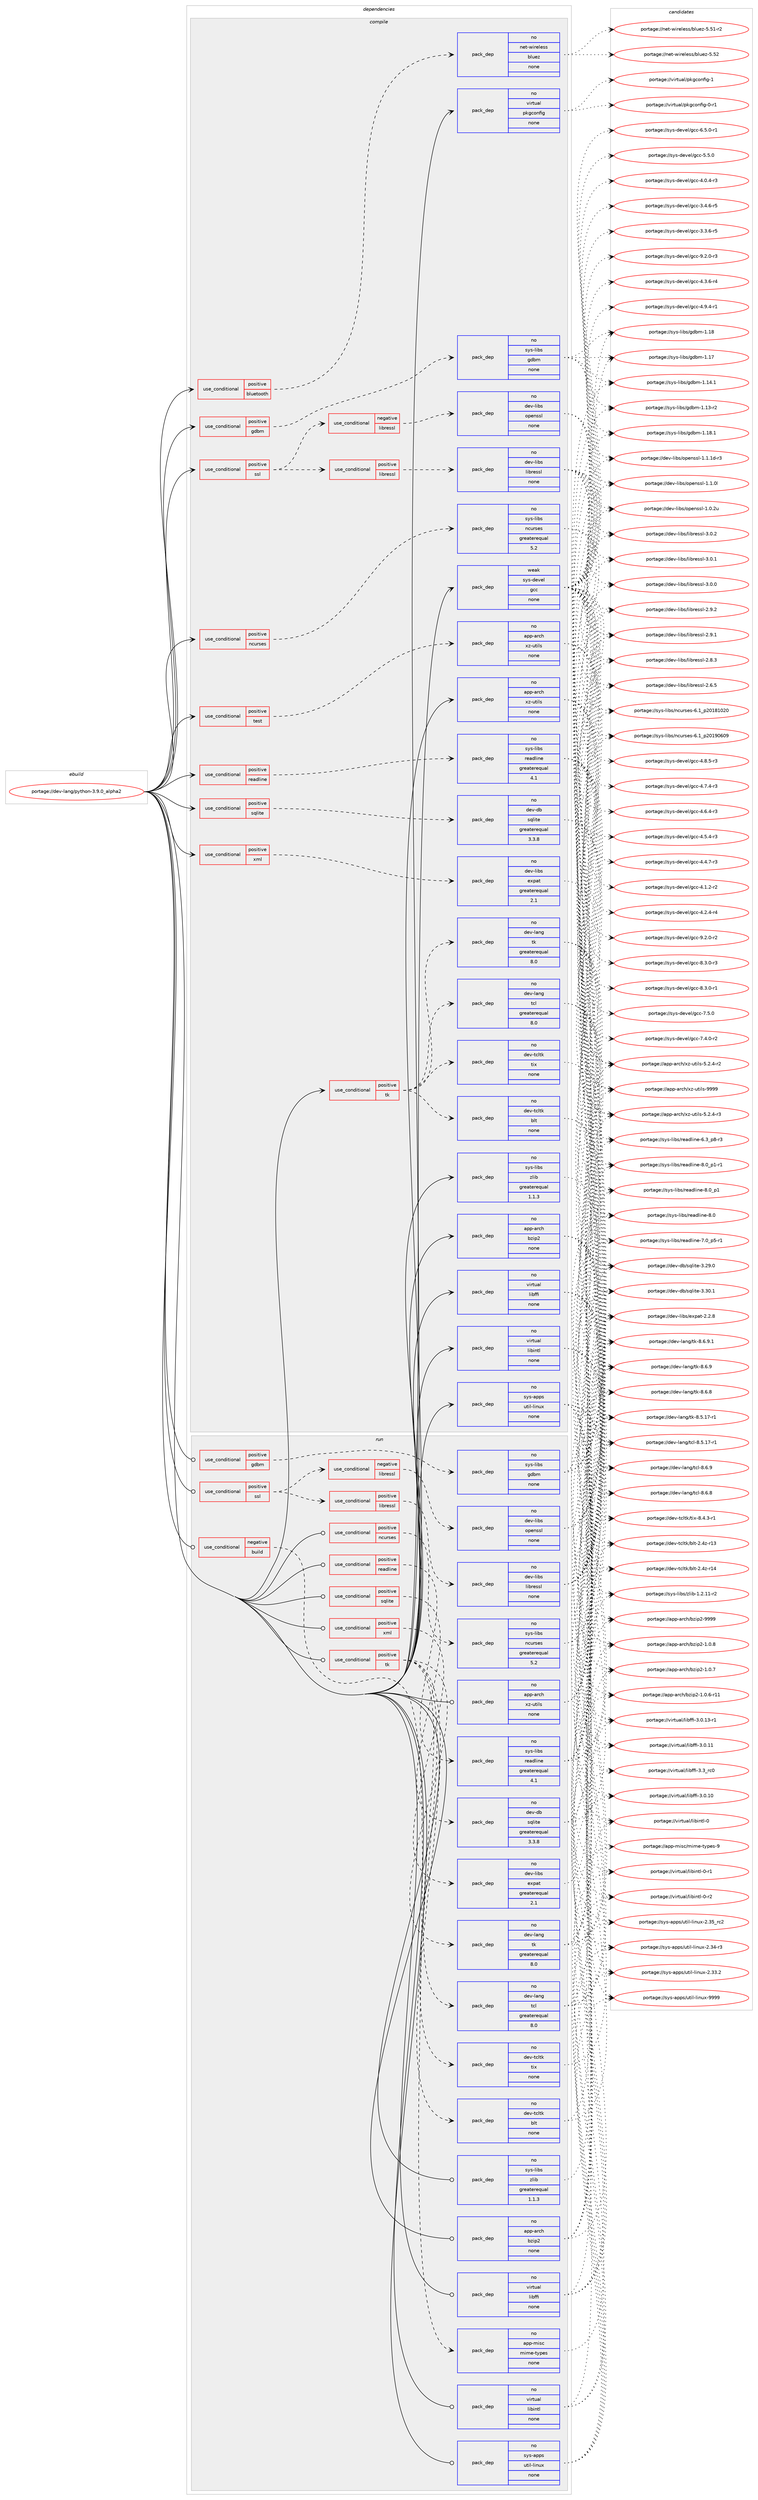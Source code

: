 digraph prolog {

# *************
# Graph options
# *************

newrank=true;
concentrate=true;
compound=true;
graph [rankdir=LR,fontname=Helvetica,fontsize=10,ranksep=1.5];#, ranksep=2.5, nodesep=0.2];
edge  [arrowhead=vee];
node  [fontname=Helvetica,fontsize=10];

# **********
# The ebuild
# **********

subgraph cluster_leftcol {
color=gray;
label=<<i>ebuild</i>>;
id [label="portage://dev-lang/python-3.9.0_alpha2", color=red, width=4, href="../dev-lang/python-3.9.0_alpha2.svg"];
}

# ****************
# The dependencies
# ****************

subgraph cluster_midcol {
color=gray;
label=<<i>dependencies</i>>;
subgraph cluster_compile {
fillcolor="#eeeeee";
style=filled;
label=<<i>compile</i>>;
subgraph cond126933 {
dependency518790 [label=<<TABLE BORDER="0" CELLBORDER="1" CELLSPACING="0" CELLPADDING="4"><TR><TD ROWSPAN="3" CELLPADDING="10">use_conditional</TD></TR><TR><TD>positive</TD></TR><TR><TD>bluetooth</TD></TR></TABLE>>, shape=none, color=red];
subgraph pack386407 {
dependency518791 [label=<<TABLE BORDER="0" CELLBORDER="1" CELLSPACING="0" CELLPADDING="4" WIDTH="220"><TR><TD ROWSPAN="6" CELLPADDING="30">pack_dep</TD></TR><TR><TD WIDTH="110">no</TD></TR><TR><TD>net-wireless</TD></TR><TR><TD>bluez</TD></TR><TR><TD>none</TD></TR><TR><TD></TD></TR></TABLE>>, shape=none, color=blue];
}
dependency518790:e -> dependency518791:w [weight=20,style="dashed",arrowhead="vee"];
}
id:e -> dependency518790:w [weight=20,style="solid",arrowhead="vee"];
subgraph cond126934 {
dependency518792 [label=<<TABLE BORDER="0" CELLBORDER="1" CELLSPACING="0" CELLPADDING="4"><TR><TD ROWSPAN="3" CELLPADDING="10">use_conditional</TD></TR><TR><TD>positive</TD></TR><TR><TD>gdbm</TD></TR></TABLE>>, shape=none, color=red];
subgraph pack386408 {
dependency518793 [label=<<TABLE BORDER="0" CELLBORDER="1" CELLSPACING="0" CELLPADDING="4" WIDTH="220"><TR><TD ROWSPAN="6" CELLPADDING="30">pack_dep</TD></TR><TR><TD WIDTH="110">no</TD></TR><TR><TD>sys-libs</TD></TR><TR><TD>gdbm</TD></TR><TR><TD>none</TD></TR><TR><TD></TD></TR></TABLE>>, shape=none, color=blue];
}
dependency518792:e -> dependency518793:w [weight=20,style="dashed",arrowhead="vee"];
}
id:e -> dependency518792:w [weight=20,style="solid",arrowhead="vee"];
subgraph cond126935 {
dependency518794 [label=<<TABLE BORDER="0" CELLBORDER="1" CELLSPACING="0" CELLPADDING="4"><TR><TD ROWSPAN="3" CELLPADDING="10">use_conditional</TD></TR><TR><TD>positive</TD></TR><TR><TD>ncurses</TD></TR></TABLE>>, shape=none, color=red];
subgraph pack386409 {
dependency518795 [label=<<TABLE BORDER="0" CELLBORDER="1" CELLSPACING="0" CELLPADDING="4" WIDTH="220"><TR><TD ROWSPAN="6" CELLPADDING="30">pack_dep</TD></TR><TR><TD WIDTH="110">no</TD></TR><TR><TD>sys-libs</TD></TR><TR><TD>ncurses</TD></TR><TR><TD>greaterequal</TD></TR><TR><TD>5.2</TD></TR></TABLE>>, shape=none, color=blue];
}
dependency518794:e -> dependency518795:w [weight=20,style="dashed",arrowhead="vee"];
}
id:e -> dependency518794:w [weight=20,style="solid",arrowhead="vee"];
subgraph cond126936 {
dependency518796 [label=<<TABLE BORDER="0" CELLBORDER="1" CELLSPACING="0" CELLPADDING="4"><TR><TD ROWSPAN="3" CELLPADDING="10">use_conditional</TD></TR><TR><TD>positive</TD></TR><TR><TD>readline</TD></TR></TABLE>>, shape=none, color=red];
subgraph pack386410 {
dependency518797 [label=<<TABLE BORDER="0" CELLBORDER="1" CELLSPACING="0" CELLPADDING="4" WIDTH="220"><TR><TD ROWSPAN="6" CELLPADDING="30">pack_dep</TD></TR><TR><TD WIDTH="110">no</TD></TR><TR><TD>sys-libs</TD></TR><TR><TD>readline</TD></TR><TR><TD>greaterequal</TD></TR><TR><TD>4.1</TD></TR></TABLE>>, shape=none, color=blue];
}
dependency518796:e -> dependency518797:w [weight=20,style="dashed",arrowhead="vee"];
}
id:e -> dependency518796:w [weight=20,style="solid",arrowhead="vee"];
subgraph cond126937 {
dependency518798 [label=<<TABLE BORDER="0" CELLBORDER="1" CELLSPACING="0" CELLPADDING="4"><TR><TD ROWSPAN="3" CELLPADDING="10">use_conditional</TD></TR><TR><TD>positive</TD></TR><TR><TD>sqlite</TD></TR></TABLE>>, shape=none, color=red];
subgraph pack386411 {
dependency518799 [label=<<TABLE BORDER="0" CELLBORDER="1" CELLSPACING="0" CELLPADDING="4" WIDTH="220"><TR><TD ROWSPAN="6" CELLPADDING="30">pack_dep</TD></TR><TR><TD WIDTH="110">no</TD></TR><TR><TD>dev-db</TD></TR><TR><TD>sqlite</TD></TR><TR><TD>greaterequal</TD></TR><TR><TD>3.3.8</TD></TR></TABLE>>, shape=none, color=blue];
}
dependency518798:e -> dependency518799:w [weight=20,style="dashed",arrowhead="vee"];
}
id:e -> dependency518798:w [weight=20,style="solid",arrowhead="vee"];
subgraph cond126938 {
dependency518800 [label=<<TABLE BORDER="0" CELLBORDER="1" CELLSPACING="0" CELLPADDING="4"><TR><TD ROWSPAN="3" CELLPADDING="10">use_conditional</TD></TR><TR><TD>positive</TD></TR><TR><TD>ssl</TD></TR></TABLE>>, shape=none, color=red];
subgraph cond126939 {
dependency518801 [label=<<TABLE BORDER="0" CELLBORDER="1" CELLSPACING="0" CELLPADDING="4"><TR><TD ROWSPAN="3" CELLPADDING="10">use_conditional</TD></TR><TR><TD>negative</TD></TR><TR><TD>libressl</TD></TR></TABLE>>, shape=none, color=red];
subgraph pack386412 {
dependency518802 [label=<<TABLE BORDER="0" CELLBORDER="1" CELLSPACING="0" CELLPADDING="4" WIDTH="220"><TR><TD ROWSPAN="6" CELLPADDING="30">pack_dep</TD></TR><TR><TD WIDTH="110">no</TD></TR><TR><TD>dev-libs</TD></TR><TR><TD>openssl</TD></TR><TR><TD>none</TD></TR><TR><TD></TD></TR></TABLE>>, shape=none, color=blue];
}
dependency518801:e -> dependency518802:w [weight=20,style="dashed",arrowhead="vee"];
}
dependency518800:e -> dependency518801:w [weight=20,style="dashed",arrowhead="vee"];
subgraph cond126940 {
dependency518803 [label=<<TABLE BORDER="0" CELLBORDER="1" CELLSPACING="0" CELLPADDING="4"><TR><TD ROWSPAN="3" CELLPADDING="10">use_conditional</TD></TR><TR><TD>positive</TD></TR><TR><TD>libressl</TD></TR></TABLE>>, shape=none, color=red];
subgraph pack386413 {
dependency518804 [label=<<TABLE BORDER="0" CELLBORDER="1" CELLSPACING="0" CELLPADDING="4" WIDTH="220"><TR><TD ROWSPAN="6" CELLPADDING="30">pack_dep</TD></TR><TR><TD WIDTH="110">no</TD></TR><TR><TD>dev-libs</TD></TR><TR><TD>libressl</TD></TR><TR><TD>none</TD></TR><TR><TD></TD></TR></TABLE>>, shape=none, color=blue];
}
dependency518803:e -> dependency518804:w [weight=20,style="dashed",arrowhead="vee"];
}
dependency518800:e -> dependency518803:w [weight=20,style="dashed",arrowhead="vee"];
}
id:e -> dependency518800:w [weight=20,style="solid",arrowhead="vee"];
subgraph cond126941 {
dependency518805 [label=<<TABLE BORDER="0" CELLBORDER="1" CELLSPACING="0" CELLPADDING="4"><TR><TD ROWSPAN="3" CELLPADDING="10">use_conditional</TD></TR><TR><TD>positive</TD></TR><TR><TD>test</TD></TR></TABLE>>, shape=none, color=red];
subgraph pack386414 {
dependency518806 [label=<<TABLE BORDER="0" CELLBORDER="1" CELLSPACING="0" CELLPADDING="4" WIDTH="220"><TR><TD ROWSPAN="6" CELLPADDING="30">pack_dep</TD></TR><TR><TD WIDTH="110">no</TD></TR><TR><TD>app-arch</TD></TR><TR><TD>xz-utils</TD></TR><TR><TD>none</TD></TR><TR><TD></TD></TR></TABLE>>, shape=none, color=blue];
}
dependency518805:e -> dependency518806:w [weight=20,style="dashed",arrowhead="vee"];
}
id:e -> dependency518805:w [weight=20,style="solid",arrowhead="vee"];
subgraph cond126942 {
dependency518807 [label=<<TABLE BORDER="0" CELLBORDER="1" CELLSPACING="0" CELLPADDING="4"><TR><TD ROWSPAN="3" CELLPADDING="10">use_conditional</TD></TR><TR><TD>positive</TD></TR><TR><TD>tk</TD></TR></TABLE>>, shape=none, color=red];
subgraph pack386415 {
dependency518808 [label=<<TABLE BORDER="0" CELLBORDER="1" CELLSPACING="0" CELLPADDING="4" WIDTH="220"><TR><TD ROWSPAN="6" CELLPADDING="30">pack_dep</TD></TR><TR><TD WIDTH="110">no</TD></TR><TR><TD>dev-lang</TD></TR><TR><TD>tcl</TD></TR><TR><TD>greaterequal</TD></TR><TR><TD>8.0</TD></TR></TABLE>>, shape=none, color=blue];
}
dependency518807:e -> dependency518808:w [weight=20,style="dashed",arrowhead="vee"];
subgraph pack386416 {
dependency518809 [label=<<TABLE BORDER="0" CELLBORDER="1" CELLSPACING="0" CELLPADDING="4" WIDTH="220"><TR><TD ROWSPAN="6" CELLPADDING="30">pack_dep</TD></TR><TR><TD WIDTH="110">no</TD></TR><TR><TD>dev-lang</TD></TR><TR><TD>tk</TD></TR><TR><TD>greaterequal</TD></TR><TR><TD>8.0</TD></TR></TABLE>>, shape=none, color=blue];
}
dependency518807:e -> dependency518809:w [weight=20,style="dashed",arrowhead="vee"];
subgraph pack386417 {
dependency518810 [label=<<TABLE BORDER="0" CELLBORDER="1" CELLSPACING="0" CELLPADDING="4" WIDTH="220"><TR><TD ROWSPAN="6" CELLPADDING="30">pack_dep</TD></TR><TR><TD WIDTH="110">no</TD></TR><TR><TD>dev-tcltk</TD></TR><TR><TD>blt</TD></TR><TR><TD>none</TD></TR><TR><TD></TD></TR></TABLE>>, shape=none, color=blue];
}
dependency518807:e -> dependency518810:w [weight=20,style="dashed",arrowhead="vee"];
subgraph pack386418 {
dependency518811 [label=<<TABLE BORDER="0" CELLBORDER="1" CELLSPACING="0" CELLPADDING="4" WIDTH="220"><TR><TD ROWSPAN="6" CELLPADDING="30">pack_dep</TD></TR><TR><TD WIDTH="110">no</TD></TR><TR><TD>dev-tcltk</TD></TR><TR><TD>tix</TD></TR><TR><TD>none</TD></TR><TR><TD></TD></TR></TABLE>>, shape=none, color=blue];
}
dependency518807:e -> dependency518811:w [weight=20,style="dashed",arrowhead="vee"];
}
id:e -> dependency518807:w [weight=20,style="solid",arrowhead="vee"];
subgraph cond126943 {
dependency518812 [label=<<TABLE BORDER="0" CELLBORDER="1" CELLSPACING="0" CELLPADDING="4"><TR><TD ROWSPAN="3" CELLPADDING="10">use_conditional</TD></TR><TR><TD>positive</TD></TR><TR><TD>xml</TD></TR></TABLE>>, shape=none, color=red];
subgraph pack386419 {
dependency518813 [label=<<TABLE BORDER="0" CELLBORDER="1" CELLSPACING="0" CELLPADDING="4" WIDTH="220"><TR><TD ROWSPAN="6" CELLPADDING="30">pack_dep</TD></TR><TR><TD WIDTH="110">no</TD></TR><TR><TD>dev-libs</TD></TR><TR><TD>expat</TD></TR><TR><TD>greaterequal</TD></TR><TR><TD>2.1</TD></TR></TABLE>>, shape=none, color=blue];
}
dependency518812:e -> dependency518813:w [weight=20,style="dashed",arrowhead="vee"];
}
id:e -> dependency518812:w [weight=20,style="solid",arrowhead="vee"];
subgraph pack386420 {
dependency518814 [label=<<TABLE BORDER="0" CELLBORDER="1" CELLSPACING="0" CELLPADDING="4" WIDTH="220"><TR><TD ROWSPAN="6" CELLPADDING="30">pack_dep</TD></TR><TR><TD WIDTH="110">no</TD></TR><TR><TD>app-arch</TD></TR><TR><TD>bzip2</TD></TR><TR><TD>none</TD></TR><TR><TD></TD></TR></TABLE>>, shape=none, color=blue];
}
id:e -> dependency518814:w [weight=20,style="solid",arrowhead="vee"];
subgraph pack386421 {
dependency518815 [label=<<TABLE BORDER="0" CELLBORDER="1" CELLSPACING="0" CELLPADDING="4" WIDTH="220"><TR><TD ROWSPAN="6" CELLPADDING="30">pack_dep</TD></TR><TR><TD WIDTH="110">no</TD></TR><TR><TD>app-arch</TD></TR><TR><TD>xz-utils</TD></TR><TR><TD>none</TD></TR><TR><TD></TD></TR></TABLE>>, shape=none, color=blue];
}
id:e -> dependency518815:w [weight=20,style="solid",arrowhead="vee"];
subgraph pack386422 {
dependency518816 [label=<<TABLE BORDER="0" CELLBORDER="1" CELLSPACING="0" CELLPADDING="4" WIDTH="220"><TR><TD ROWSPAN="6" CELLPADDING="30">pack_dep</TD></TR><TR><TD WIDTH="110">no</TD></TR><TR><TD>sys-apps</TD></TR><TR><TD>util-linux</TD></TR><TR><TD>none</TD></TR><TR><TD></TD></TR></TABLE>>, shape=none, color=blue];
}
id:e -> dependency518816:w [weight=20,style="solid",arrowhead="vee"];
subgraph pack386423 {
dependency518817 [label=<<TABLE BORDER="0" CELLBORDER="1" CELLSPACING="0" CELLPADDING="4" WIDTH="220"><TR><TD ROWSPAN="6" CELLPADDING="30">pack_dep</TD></TR><TR><TD WIDTH="110">no</TD></TR><TR><TD>sys-libs</TD></TR><TR><TD>zlib</TD></TR><TR><TD>greaterequal</TD></TR><TR><TD>1.1.3</TD></TR></TABLE>>, shape=none, color=blue];
}
id:e -> dependency518817:w [weight=20,style="solid",arrowhead="vee"];
subgraph pack386424 {
dependency518818 [label=<<TABLE BORDER="0" CELLBORDER="1" CELLSPACING="0" CELLPADDING="4" WIDTH="220"><TR><TD ROWSPAN="6" CELLPADDING="30">pack_dep</TD></TR><TR><TD WIDTH="110">no</TD></TR><TR><TD>virtual</TD></TR><TR><TD>libffi</TD></TR><TR><TD>none</TD></TR><TR><TD></TD></TR></TABLE>>, shape=none, color=blue];
}
id:e -> dependency518818:w [weight=20,style="solid",arrowhead="vee"];
subgraph pack386425 {
dependency518819 [label=<<TABLE BORDER="0" CELLBORDER="1" CELLSPACING="0" CELLPADDING="4" WIDTH="220"><TR><TD ROWSPAN="6" CELLPADDING="30">pack_dep</TD></TR><TR><TD WIDTH="110">no</TD></TR><TR><TD>virtual</TD></TR><TR><TD>libintl</TD></TR><TR><TD>none</TD></TR><TR><TD></TD></TR></TABLE>>, shape=none, color=blue];
}
id:e -> dependency518819:w [weight=20,style="solid",arrowhead="vee"];
subgraph pack386426 {
dependency518820 [label=<<TABLE BORDER="0" CELLBORDER="1" CELLSPACING="0" CELLPADDING="4" WIDTH="220"><TR><TD ROWSPAN="6" CELLPADDING="30">pack_dep</TD></TR><TR><TD WIDTH="110">no</TD></TR><TR><TD>virtual</TD></TR><TR><TD>pkgconfig</TD></TR><TR><TD>none</TD></TR><TR><TD></TD></TR></TABLE>>, shape=none, color=blue];
}
id:e -> dependency518820:w [weight=20,style="solid",arrowhead="vee"];
subgraph pack386427 {
dependency518821 [label=<<TABLE BORDER="0" CELLBORDER="1" CELLSPACING="0" CELLPADDING="4" WIDTH="220"><TR><TD ROWSPAN="6" CELLPADDING="30">pack_dep</TD></TR><TR><TD WIDTH="110">weak</TD></TR><TR><TD>sys-devel</TD></TR><TR><TD>gcc</TD></TR><TR><TD>none</TD></TR><TR><TD></TD></TR></TABLE>>, shape=none, color=blue];
}
id:e -> dependency518821:w [weight=20,style="solid",arrowhead="vee"];
}
subgraph cluster_compileandrun {
fillcolor="#eeeeee";
style=filled;
label=<<i>compile and run</i>>;
}
subgraph cluster_run {
fillcolor="#eeeeee";
style=filled;
label=<<i>run</i>>;
subgraph cond126944 {
dependency518822 [label=<<TABLE BORDER="0" CELLBORDER="1" CELLSPACING="0" CELLPADDING="4"><TR><TD ROWSPAN="3" CELLPADDING="10">use_conditional</TD></TR><TR><TD>negative</TD></TR><TR><TD>build</TD></TR></TABLE>>, shape=none, color=red];
subgraph pack386428 {
dependency518823 [label=<<TABLE BORDER="0" CELLBORDER="1" CELLSPACING="0" CELLPADDING="4" WIDTH="220"><TR><TD ROWSPAN="6" CELLPADDING="30">pack_dep</TD></TR><TR><TD WIDTH="110">no</TD></TR><TR><TD>app-misc</TD></TR><TR><TD>mime-types</TD></TR><TR><TD>none</TD></TR><TR><TD></TD></TR></TABLE>>, shape=none, color=blue];
}
dependency518822:e -> dependency518823:w [weight=20,style="dashed",arrowhead="vee"];
}
id:e -> dependency518822:w [weight=20,style="solid",arrowhead="odot"];
subgraph cond126945 {
dependency518824 [label=<<TABLE BORDER="0" CELLBORDER="1" CELLSPACING="0" CELLPADDING="4"><TR><TD ROWSPAN="3" CELLPADDING="10">use_conditional</TD></TR><TR><TD>positive</TD></TR><TR><TD>gdbm</TD></TR></TABLE>>, shape=none, color=red];
subgraph pack386429 {
dependency518825 [label=<<TABLE BORDER="0" CELLBORDER="1" CELLSPACING="0" CELLPADDING="4" WIDTH="220"><TR><TD ROWSPAN="6" CELLPADDING="30">pack_dep</TD></TR><TR><TD WIDTH="110">no</TD></TR><TR><TD>sys-libs</TD></TR><TR><TD>gdbm</TD></TR><TR><TD>none</TD></TR><TR><TD></TD></TR></TABLE>>, shape=none, color=blue];
}
dependency518824:e -> dependency518825:w [weight=20,style="dashed",arrowhead="vee"];
}
id:e -> dependency518824:w [weight=20,style="solid",arrowhead="odot"];
subgraph cond126946 {
dependency518826 [label=<<TABLE BORDER="0" CELLBORDER="1" CELLSPACING="0" CELLPADDING="4"><TR><TD ROWSPAN="3" CELLPADDING="10">use_conditional</TD></TR><TR><TD>positive</TD></TR><TR><TD>ncurses</TD></TR></TABLE>>, shape=none, color=red];
subgraph pack386430 {
dependency518827 [label=<<TABLE BORDER="0" CELLBORDER="1" CELLSPACING="0" CELLPADDING="4" WIDTH="220"><TR><TD ROWSPAN="6" CELLPADDING="30">pack_dep</TD></TR><TR><TD WIDTH="110">no</TD></TR><TR><TD>sys-libs</TD></TR><TR><TD>ncurses</TD></TR><TR><TD>greaterequal</TD></TR><TR><TD>5.2</TD></TR></TABLE>>, shape=none, color=blue];
}
dependency518826:e -> dependency518827:w [weight=20,style="dashed",arrowhead="vee"];
}
id:e -> dependency518826:w [weight=20,style="solid",arrowhead="odot"];
subgraph cond126947 {
dependency518828 [label=<<TABLE BORDER="0" CELLBORDER="1" CELLSPACING="0" CELLPADDING="4"><TR><TD ROWSPAN="3" CELLPADDING="10">use_conditional</TD></TR><TR><TD>positive</TD></TR><TR><TD>readline</TD></TR></TABLE>>, shape=none, color=red];
subgraph pack386431 {
dependency518829 [label=<<TABLE BORDER="0" CELLBORDER="1" CELLSPACING="0" CELLPADDING="4" WIDTH="220"><TR><TD ROWSPAN="6" CELLPADDING="30">pack_dep</TD></TR><TR><TD WIDTH="110">no</TD></TR><TR><TD>sys-libs</TD></TR><TR><TD>readline</TD></TR><TR><TD>greaterequal</TD></TR><TR><TD>4.1</TD></TR></TABLE>>, shape=none, color=blue];
}
dependency518828:e -> dependency518829:w [weight=20,style="dashed",arrowhead="vee"];
}
id:e -> dependency518828:w [weight=20,style="solid",arrowhead="odot"];
subgraph cond126948 {
dependency518830 [label=<<TABLE BORDER="0" CELLBORDER="1" CELLSPACING="0" CELLPADDING="4"><TR><TD ROWSPAN="3" CELLPADDING="10">use_conditional</TD></TR><TR><TD>positive</TD></TR><TR><TD>sqlite</TD></TR></TABLE>>, shape=none, color=red];
subgraph pack386432 {
dependency518831 [label=<<TABLE BORDER="0" CELLBORDER="1" CELLSPACING="0" CELLPADDING="4" WIDTH="220"><TR><TD ROWSPAN="6" CELLPADDING="30">pack_dep</TD></TR><TR><TD WIDTH="110">no</TD></TR><TR><TD>dev-db</TD></TR><TR><TD>sqlite</TD></TR><TR><TD>greaterequal</TD></TR><TR><TD>3.3.8</TD></TR></TABLE>>, shape=none, color=blue];
}
dependency518830:e -> dependency518831:w [weight=20,style="dashed",arrowhead="vee"];
}
id:e -> dependency518830:w [weight=20,style="solid",arrowhead="odot"];
subgraph cond126949 {
dependency518832 [label=<<TABLE BORDER="0" CELLBORDER="1" CELLSPACING="0" CELLPADDING="4"><TR><TD ROWSPAN="3" CELLPADDING="10">use_conditional</TD></TR><TR><TD>positive</TD></TR><TR><TD>ssl</TD></TR></TABLE>>, shape=none, color=red];
subgraph cond126950 {
dependency518833 [label=<<TABLE BORDER="0" CELLBORDER="1" CELLSPACING="0" CELLPADDING="4"><TR><TD ROWSPAN="3" CELLPADDING="10">use_conditional</TD></TR><TR><TD>negative</TD></TR><TR><TD>libressl</TD></TR></TABLE>>, shape=none, color=red];
subgraph pack386433 {
dependency518834 [label=<<TABLE BORDER="0" CELLBORDER="1" CELLSPACING="0" CELLPADDING="4" WIDTH="220"><TR><TD ROWSPAN="6" CELLPADDING="30">pack_dep</TD></TR><TR><TD WIDTH="110">no</TD></TR><TR><TD>dev-libs</TD></TR><TR><TD>openssl</TD></TR><TR><TD>none</TD></TR><TR><TD></TD></TR></TABLE>>, shape=none, color=blue];
}
dependency518833:e -> dependency518834:w [weight=20,style="dashed",arrowhead="vee"];
}
dependency518832:e -> dependency518833:w [weight=20,style="dashed",arrowhead="vee"];
subgraph cond126951 {
dependency518835 [label=<<TABLE BORDER="0" CELLBORDER="1" CELLSPACING="0" CELLPADDING="4"><TR><TD ROWSPAN="3" CELLPADDING="10">use_conditional</TD></TR><TR><TD>positive</TD></TR><TR><TD>libressl</TD></TR></TABLE>>, shape=none, color=red];
subgraph pack386434 {
dependency518836 [label=<<TABLE BORDER="0" CELLBORDER="1" CELLSPACING="0" CELLPADDING="4" WIDTH="220"><TR><TD ROWSPAN="6" CELLPADDING="30">pack_dep</TD></TR><TR><TD WIDTH="110">no</TD></TR><TR><TD>dev-libs</TD></TR><TR><TD>libressl</TD></TR><TR><TD>none</TD></TR><TR><TD></TD></TR></TABLE>>, shape=none, color=blue];
}
dependency518835:e -> dependency518836:w [weight=20,style="dashed",arrowhead="vee"];
}
dependency518832:e -> dependency518835:w [weight=20,style="dashed",arrowhead="vee"];
}
id:e -> dependency518832:w [weight=20,style="solid",arrowhead="odot"];
subgraph cond126952 {
dependency518837 [label=<<TABLE BORDER="0" CELLBORDER="1" CELLSPACING="0" CELLPADDING="4"><TR><TD ROWSPAN="3" CELLPADDING="10">use_conditional</TD></TR><TR><TD>positive</TD></TR><TR><TD>tk</TD></TR></TABLE>>, shape=none, color=red];
subgraph pack386435 {
dependency518838 [label=<<TABLE BORDER="0" CELLBORDER="1" CELLSPACING="0" CELLPADDING="4" WIDTH="220"><TR><TD ROWSPAN="6" CELLPADDING="30">pack_dep</TD></TR><TR><TD WIDTH="110">no</TD></TR><TR><TD>dev-lang</TD></TR><TR><TD>tcl</TD></TR><TR><TD>greaterequal</TD></TR><TR><TD>8.0</TD></TR></TABLE>>, shape=none, color=blue];
}
dependency518837:e -> dependency518838:w [weight=20,style="dashed",arrowhead="vee"];
subgraph pack386436 {
dependency518839 [label=<<TABLE BORDER="0" CELLBORDER="1" CELLSPACING="0" CELLPADDING="4" WIDTH="220"><TR><TD ROWSPAN="6" CELLPADDING="30">pack_dep</TD></TR><TR><TD WIDTH="110">no</TD></TR><TR><TD>dev-lang</TD></TR><TR><TD>tk</TD></TR><TR><TD>greaterequal</TD></TR><TR><TD>8.0</TD></TR></TABLE>>, shape=none, color=blue];
}
dependency518837:e -> dependency518839:w [weight=20,style="dashed",arrowhead="vee"];
subgraph pack386437 {
dependency518840 [label=<<TABLE BORDER="0" CELLBORDER="1" CELLSPACING="0" CELLPADDING="4" WIDTH="220"><TR><TD ROWSPAN="6" CELLPADDING="30">pack_dep</TD></TR><TR><TD WIDTH="110">no</TD></TR><TR><TD>dev-tcltk</TD></TR><TR><TD>blt</TD></TR><TR><TD>none</TD></TR><TR><TD></TD></TR></TABLE>>, shape=none, color=blue];
}
dependency518837:e -> dependency518840:w [weight=20,style="dashed",arrowhead="vee"];
subgraph pack386438 {
dependency518841 [label=<<TABLE BORDER="0" CELLBORDER="1" CELLSPACING="0" CELLPADDING="4" WIDTH="220"><TR><TD ROWSPAN="6" CELLPADDING="30">pack_dep</TD></TR><TR><TD WIDTH="110">no</TD></TR><TR><TD>dev-tcltk</TD></TR><TR><TD>tix</TD></TR><TR><TD>none</TD></TR><TR><TD></TD></TR></TABLE>>, shape=none, color=blue];
}
dependency518837:e -> dependency518841:w [weight=20,style="dashed",arrowhead="vee"];
}
id:e -> dependency518837:w [weight=20,style="solid",arrowhead="odot"];
subgraph cond126953 {
dependency518842 [label=<<TABLE BORDER="0" CELLBORDER="1" CELLSPACING="0" CELLPADDING="4"><TR><TD ROWSPAN="3" CELLPADDING="10">use_conditional</TD></TR><TR><TD>positive</TD></TR><TR><TD>xml</TD></TR></TABLE>>, shape=none, color=red];
subgraph pack386439 {
dependency518843 [label=<<TABLE BORDER="0" CELLBORDER="1" CELLSPACING="0" CELLPADDING="4" WIDTH="220"><TR><TD ROWSPAN="6" CELLPADDING="30">pack_dep</TD></TR><TR><TD WIDTH="110">no</TD></TR><TR><TD>dev-libs</TD></TR><TR><TD>expat</TD></TR><TR><TD>greaterequal</TD></TR><TR><TD>2.1</TD></TR></TABLE>>, shape=none, color=blue];
}
dependency518842:e -> dependency518843:w [weight=20,style="dashed",arrowhead="vee"];
}
id:e -> dependency518842:w [weight=20,style="solid",arrowhead="odot"];
subgraph pack386440 {
dependency518844 [label=<<TABLE BORDER="0" CELLBORDER="1" CELLSPACING="0" CELLPADDING="4" WIDTH="220"><TR><TD ROWSPAN="6" CELLPADDING="30">pack_dep</TD></TR><TR><TD WIDTH="110">no</TD></TR><TR><TD>app-arch</TD></TR><TR><TD>bzip2</TD></TR><TR><TD>none</TD></TR><TR><TD></TD></TR></TABLE>>, shape=none, color=blue];
}
id:e -> dependency518844:w [weight=20,style="solid",arrowhead="odot"];
subgraph pack386441 {
dependency518845 [label=<<TABLE BORDER="0" CELLBORDER="1" CELLSPACING="0" CELLPADDING="4" WIDTH="220"><TR><TD ROWSPAN="6" CELLPADDING="30">pack_dep</TD></TR><TR><TD WIDTH="110">no</TD></TR><TR><TD>app-arch</TD></TR><TR><TD>xz-utils</TD></TR><TR><TD>none</TD></TR><TR><TD></TD></TR></TABLE>>, shape=none, color=blue];
}
id:e -> dependency518845:w [weight=20,style="solid",arrowhead="odot"];
subgraph pack386442 {
dependency518846 [label=<<TABLE BORDER="0" CELLBORDER="1" CELLSPACING="0" CELLPADDING="4" WIDTH="220"><TR><TD ROWSPAN="6" CELLPADDING="30">pack_dep</TD></TR><TR><TD WIDTH="110">no</TD></TR><TR><TD>sys-apps</TD></TR><TR><TD>util-linux</TD></TR><TR><TD>none</TD></TR><TR><TD></TD></TR></TABLE>>, shape=none, color=blue];
}
id:e -> dependency518846:w [weight=20,style="solid",arrowhead="odot"];
subgraph pack386443 {
dependency518847 [label=<<TABLE BORDER="0" CELLBORDER="1" CELLSPACING="0" CELLPADDING="4" WIDTH="220"><TR><TD ROWSPAN="6" CELLPADDING="30">pack_dep</TD></TR><TR><TD WIDTH="110">no</TD></TR><TR><TD>sys-libs</TD></TR><TR><TD>zlib</TD></TR><TR><TD>greaterequal</TD></TR><TR><TD>1.1.3</TD></TR></TABLE>>, shape=none, color=blue];
}
id:e -> dependency518847:w [weight=20,style="solid",arrowhead="odot"];
subgraph pack386444 {
dependency518848 [label=<<TABLE BORDER="0" CELLBORDER="1" CELLSPACING="0" CELLPADDING="4" WIDTH="220"><TR><TD ROWSPAN="6" CELLPADDING="30">pack_dep</TD></TR><TR><TD WIDTH="110">no</TD></TR><TR><TD>virtual</TD></TR><TR><TD>libffi</TD></TR><TR><TD>none</TD></TR><TR><TD></TD></TR></TABLE>>, shape=none, color=blue];
}
id:e -> dependency518848:w [weight=20,style="solid",arrowhead="odot"];
subgraph pack386445 {
dependency518849 [label=<<TABLE BORDER="0" CELLBORDER="1" CELLSPACING="0" CELLPADDING="4" WIDTH="220"><TR><TD ROWSPAN="6" CELLPADDING="30">pack_dep</TD></TR><TR><TD WIDTH="110">no</TD></TR><TR><TD>virtual</TD></TR><TR><TD>libintl</TD></TR><TR><TD>none</TD></TR><TR><TD></TD></TR></TABLE>>, shape=none, color=blue];
}
id:e -> dependency518849:w [weight=20,style="solid",arrowhead="odot"];
}
}

# **************
# The candidates
# **************

subgraph cluster_choices {
rank=same;
color=gray;
label=<<i>candidates</i>>;

subgraph choice386407 {
color=black;
nodesep=1;
choice1101011164511910511410110810111511547981081171011224553465350 [label="portage://net-wireless/bluez-5.52", color=red, width=4,href="../net-wireless/bluez-5.52.svg"];
choice11010111645119105114101108101115115479810811710112245534653494511450 [label="portage://net-wireless/bluez-5.51-r2", color=red, width=4,href="../net-wireless/bluez-5.51-r2.svg"];
dependency518791:e -> choice1101011164511910511410110810111511547981081171011224553465350:w [style=dotted,weight="100"];
dependency518791:e -> choice11010111645119105114101108101115115479810811710112245534653494511450:w [style=dotted,weight="100"];
}
subgraph choice386408 {
color=black;
nodesep=1;
choice1151211154510810598115471031009810945494649564649 [label="portage://sys-libs/gdbm-1.18.1", color=red, width=4,href="../sys-libs/gdbm-1.18.1.svg"];
choice115121115451081059811547103100981094549464956 [label="portage://sys-libs/gdbm-1.18", color=red, width=4,href="../sys-libs/gdbm-1.18.svg"];
choice115121115451081059811547103100981094549464955 [label="portage://sys-libs/gdbm-1.17", color=red, width=4,href="../sys-libs/gdbm-1.17.svg"];
choice1151211154510810598115471031009810945494649524649 [label="portage://sys-libs/gdbm-1.14.1", color=red, width=4,href="../sys-libs/gdbm-1.14.1.svg"];
choice1151211154510810598115471031009810945494649514511450 [label="portage://sys-libs/gdbm-1.13-r2", color=red, width=4,href="../sys-libs/gdbm-1.13-r2.svg"];
dependency518793:e -> choice1151211154510810598115471031009810945494649564649:w [style=dotted,weight="100"];
dependency518793:e -> choice115121115451081059811547103100981094549464956:w [style=dotted,weight="100"];
dependency518793:e -> choice115121115451081059811547103100981094549464955:w [style=dotted,weight="100"];
dependency518793:e -> choice1151211154510810598115471031009810945494649524649:w [style=dotted,weight="100"];
dependency518793:e -> choice1151211154510810598115471031009810945494649514511450:w [style=dotted,weight="100"];
}
subgraph choice386409 {
color=black;
nodesep=1;
choice1151211154510810598115471109911711411510111545544649951125048495748544857 [label="portage://sys-libs/ncurses-6.1_p20190609", color=red, width=4,href="../sys-libs/ncurses-6.1_p20190609.svg"];
choice1151211154510810598115471109911711411510111545544649951125048495649485048 [label="portage://sys-libs/ncurses-6.1_p20181020", color=red, width=4,href="../sys-libs/ncurses-6.1_p20181020.svg"];
dependency518795:e -> choice1151211154510810598115471109911711411510111545544649951125048495748544857:w [style=dotted,weight="100"];
dependency518795:e -> choice1151211154510810598115471109911711411510111545544649951125048495649485048:w [style=dotted,weight="100"];
}
subgraph choice386410 {
color=black;
nodesep=1;
choice115121115451081059811547114101971001081051101014556464895112494511449 [label="portage://sys-libs/readline-8.0_p1-r1", color=red, width=4,href="../sys-libs/readline-8.0_p1-r1.svg"];
choice11512111545108105981154711410197100108105110101455646489511249 [label="portage://sys-libs/readline-8.0_p1", color=red, width=4,href="../sys-libs/readline-8.0_p1.svg"];
choice1151211154510810598115471141019710010810511010145564648 [label="portage://sys-libs/readline-8.0", color=red, width=4,href="../sys-libs/readline-8.0.svg"];
choice115121115451081059811547114101971001081051101014555464895112534511449 [label="portage://sys-libs/readline-7.0_p5-r1", color=red, width=4,href="../sys-libs/readline-7.0_p5-r1.svg"];
choice115121115451081059811547114101971001081051101014554465195112564511451 [label="portage://sys-libs/readline-6.3_p8-r3", color=red, width=4,href="../sys-libs/readline-6.3_p8-r3.svg"];
dependency518797:e -> choice115121115451081059811547114101971001081051101014556464895112494511449:w [style=dotted,weight="100"];
dependency518797:e -> choice11512111545108105981154711410197100108105110101455646489511249:w [style=dotted,weight="100"];
dependency518797:e -> choice1151211154510810598115471141019710010810511010145564648:w [style=dotted,weight="100"];
dependency518797:e -> choice115121115451081059811547114101971001081051101014555464895112534511449:w [style=dotted,weight="100"];
dependency518797:e -> choice115121115451081059811547114101971001081051101014554465195112564511451:w [style=dotted,weight="100"];
}
subgraph choice386411 {
color=black;
nodesep=1;
choice10010111845100984711511310810511610145514651484649 [label="portage://dev-db/sqlite-3.30.1", color=red, width=4,href="../dev-db/sqlite-3.30.1.svg"];
choice10010111845100984711511310810511610145514650574648 [label="portage://dev-db/sqlite-3.29.0", color=red, width=4,href="../dev-db/sqlite-3.29.0.svg"];
dependency518799:e -> choice10010111845100984711511310810511610145514651484649:w [style=dotted,weight="100"];
dependency518799:e -> choice10010111845100984711511310810511610145514650574648:w [style=dotted,weight="100"];
}
subgraph choice386412 {
color=black;
nodesep=1;
choice1001011184510810598115471111121011101151151084549464946491004511451 [label="portage://dev-libs/openssl-1.1.1d-r3", color=red, width=4,href="../dev-libs/openssl-1.1.1d-r3.svg"];
choice100101118451081059811547111112101110115115108454946494648108 [label="portage://dev-libs/openssl-1.1.0l", color=red, width=4,href="../dev-libs/openssl-1.1.0l.svg"];
choice100101118451081059811547111112101110115115108454946484650117 [label="portage://dev-libs/openssl-1.0.2u", color=red, width=4,href="../dev-libs/openssl-1.0.2u.svg"];
dependency518802:e -> choice1001011184510810598115471111121011101151151084549464946491004511451:w [style=dotted,weight="100"];
dependency518802:e -> choice100101118451081059811547111112101110115115108454946494648108:w [style=dotted,weight="100"];
dependency518802:e -> choice100101118451081059811547111112101110115115108454946484650117:w [style=dotted,weight="100"];
}
subgraph choice386413 {
color=black;
nodesep=1;
choice10010111845108105981154710810598114101115115108455146484650 [label="portage://dev-libs/libressl-3.0.2", color=red, width=4,href="../dev-libs/libressl-3.0.2.svg"];
choice10010111845108105981154710810598114101115115108455146484649 [label="portage://dev-libs/libressl-3.0.1", color=red, width=4,href="../dev-libs/libressl-3.0.1.svg"];
choice10010111845108105981154710810598114101115115108455146484648 [label="portage://dev-libs/libressl-3.0.0", color=red, width=4,href="../dev-libs/libressl-3.0.0.svg"];
choice10010111845108105981154710810598114101115115108455046574650 [label="portage://dev-libs/libressl-2.9.2", color=red, width=4,href="../dev-libs/libressl-2.9.2.svg"];
choice10010111845108105981154710810598114101115115108455046574649 [label="portage://dev-libs/libressl-2.9.1", color=red, width=4,href="../dev-libs/libressl-2.9.1.svg"];
choice10010111845108105981154710810598114101115115108455046564651 [label="portage://dev-libs/libressl-2.8.3", color=red, width=4,href="../dev-libs/libressl-2.8.3.svg"];
choice10010111845108105981154710810598114101115115108455046544653 [label="portage://dev-libs/libressl-2.6.5", color=red, width=4,href="../dev-libs/libressl-2.6.5.svg"];
dependency518804:e -> choice10010111845108105981154710810598114101115115108455146484650:w [style=dotted,weight="100"];
dependency518804:e -> choice10010111845108105981154710810598114101115115108455146484649:w [style=dotted,weight="100"];
dependency518804:e -> choice10010111845108105981154710810598114101115115108455146484648:w [style=dotted,weight="100"];
dependency518804:e -> choice10010111845108105981154710810598114101115115108455046574650:w [style=dotted,weight="100"];
dependency518804:e -> choice10010111845108105981154710810598114101115115108455046574649:w [style=dotted,weight="100"];
dependency518804:e -> choice10010111845108105981154710810598114101115115108455046564651:w [style=dotted,weight="100"];
dependency518804:e -> choice10010111845108105981154710810598114101115115108455046544653:w [style=dotted,weight="100"];
}
subgraph choice386414 {
color=black;
nodesep=1;
choice9711211245971149910447120122451171161051081154557575757 [label="portage://app-arch/xz-utils-9999", color=red, width=4,href="../app-arch/xz-utils-9999.svg"];
choice9711211245971149910447120122451171161051081154553465046524511451 [label="portage://app-arch/xz-utils-5.2.4-r3", color=red, width=4,href="../app-arch/xz-utils-5.2.4-r3.svg"];
choice9711211245971149910447120122451171161051081154553465046524511450 [label="portage://app-arch/xz-utils-5.2.4-r2", color=red, width=4,href="../app-arch/xz-utils-5.2.4-r2.svg"];
dependency518806:e -> choice9711211245971149910447120122451171161051081154557575757:w [style=dotted,weight="100"];
dependency518806:e -> choice9711211245971149910447120122451171161051081154553465046524511451:w [style=dotted,weight="100"];
dependency518806:e -> choice9711211245971149910447120122451171161051081154553465046524511450:w [style=dotted,weight="100"];
}
subgraph choice386415 {
color=black;
nodesep=1;
choice10010111845108971101034711699108455646544657 [label="portage://dev-lang/tcl-8.6.9", color=red, width=4,href="../dev-lang/tcl-8.6.9.svg"];
choice10010111845108971101034711699108455646544656 [label="portage://dev-lang/tcl-8.6.8", color=red, width=4,href="../dev-lang/tcl-8.6.8.svg"];
choice10010111845108971101034711699108455646534649554511449 [label="portage://dev-lang/tcl-8.5.17-r1", color=red, width=4,href="../dev-lang/tcl-8.5.17-r1.svg"];
dependency518808:e -> choice10010111845108971101034711699108455646544657:w [style=dotted,weight="100"];
dependency518808:e -> choice10010111845108971101034711699108455646544656:w [style=dotted,weight="100"];
dependency518808:e -> choice10010111845108971101034711699108455646534649554511449:w [style=dotted,weight="100"];
}
subgraph choice386416 {
color=black;
nodesep=1;
choice1001011184510897110103471161074556465446574649 [label="portage://dev-lang/tk-8.6.9.1", color=red, width=4,href="../dev-lang/tk-8.6.9.1.svg"];
choice100101118451089711010347116107455646544657 [label="portage://dev-lang/tk-8.6.9", color=red, width=4,href="../dev-lang/tk-8.6.9.svg"];
choice100101118451089711010347116107455646544656 [label="portage://dev-lang/tk-8.6.8", color=red, width=4,href="../dev-lang/tk-8.6.8.svg"];
choice100101118451089711010347116107455646534649554511449 [label="portage://dev-lang/tk-8.5.17-r1", color=red, width=4,href="../dev-lang/tk-8.5.17-r1.svg"];
dependency518809:e -> choice1001011184510897110103471161074556465446574649:w [style=dotted,weight="100"];
dependency518809:e -> choice100101118451089711010347116107455646544657:w [style=dotted,weight="100"];
dependency518809:e -> choice100101118451089711010347116107455646544656:w [style=dotted,weight="100"];
dependency518809:e -> choice100101118451089711010347116107455646534649554511449:w [style=dotted,weight="100"];
}
subgraph choice386417 {
color=black;
nodesep=1;
choice1001011184511699108116107479810811645504652122451144952 [label="portage://dev-tcltk/blt-2.4z-r14", color=red, width=4,href="../dev-tcltk/blt-2.4z-r14.svg"];
choice1001011184511699108116107479810811645504652122451144951 [label="portage://dev-tcltk/blt-2.4z-r13", color=red, width=4,href="../dev-tcltk/blt-2.4z-r13.svg"];
dependency518810:e -> choice1001011184511699108116107479810811645504652122451144952:w [style=dotted,weight="100"];
dependency518810:e -> choice1001011184511699108116107479810811645504652122451144951:w [style=dotted,weight="100"];
}
subgraph choice386418 {
color=black;
nodesep=1;
choice1001011184511699108116107471161051204556465246514511449 [label="portage://dev-tcltk/tix-8.4.3-r1", color=red, width=4,href="../dev-tcltk/tix-8.4.3-r1.svg"];
dependency518811:e -> choice1001011184511699108116107471161051204556465246514511449:w [style=dotted,weight="100"];
}
subgraph choice386419 {
color=black;
nodesep=1;
choice10010111845108105981154710112011297116455046504656 [label="portage://dev-libs/expat-2.2.8", color=red, width=4,href="../dev-libs/expat-2.2.8.svg"];
dependency518813:e -> choice10010111845108105981154710112011297116455046504656:w [style=dotted,weight="100"];
}
subgraph choice386420 {
color=black;
nodesep=1;
choice971121124597114991044798122105112504557575757 [label="portage://app-arch/bzip2-9999", color=red, width=4,href="../app-arch/bzip2-9999.svg"];
choice97112112459711499104479812210511250454946484656 [label="portage://app-arch/bzip2-1.0.8", color=red, width=4,href="../app-arch/bzip2-1.0.8.svg"];
choice97112112459711499104479812210511250454946484655 [label="portage://app-arch/bzip2-1.0.7", color=red, width=4,href="../app-arch/bzip2-1.0.7.svg"];
choice97112112459711499104479812210511250454946484654451144949 [label="portage://app-arch/bzip2-1.0.6-r11", color=red, width=4,href="../app-arch/bzip2-1.0.6-r11.svg"];
dependency518814:e -> choice971121124597114991044798122105112504557575757:w [style=dotted,weight="100"];
dependency518814:e -> choice97112112459711499104479812210511250454946484656:w [style=dotted,weight="100"];
dependency518814:e -> choice97112112459711499104479812210511250454946484655:w [style=dotted,weight="100"];
dependency518814:e -> choice97112112459711499104479812210511250454946484654451144949:w [style=dotted,weight="100"];
}
subgraph choice386421 {
color=black;
nodesep=1;
choice9711211245971149910447120122451171161051081154557575757 [label="portage://app-arch/xz-utils-9999", color=red, width=4,href="../app-arch/xz-utils-9999.svg"];
choice9711211245971149910447120122451171161051081154553465046524511451 [label="portage://app-arch/xz-utils-5.2.4-r3", color=red, width=4,href="../app-arch/xz-utils-5.2.4-r3.svg"];
choice9711211245971149910447120122451171161051081154553465046524511450 [label="portage://app-arch/xz-utils-5.2.4-r2", color=red, width=4,href="../app-arch/xz-utils-5.2.4-r2.svg"];
dependency518815:e -> choice9711211245971149910447120122451171161051081154557575757:w [style=dotted,weight="100"];
dependency518815:e -> choice9711211245971149910447120122451171161051081154553465046524511451:w [style=dotted,weight="100"];
dependency518815:e -> choice9711211245971149910447120122451171161051081154553465046524511450:w [style=dotted,weight="100"];
}
subgraph choice386422 {
color=black;
nodesep=1;
choice115121115459711211211547117116105108451081051101171204557575757 [label="portage://sys-apps/util-linux-9999", color=red, width=4,href="../sys-apps/util-linux-9999.svg"];
choice115121115459711211211547117116105108451081051101171204550465153951149950 [label="portage://sys-apps/util-linux-2.35_rc2", color=red, width=4,href="../sys-apps/util-linux-2.35_rc2.svg"];
choice1151211154597112112115471171161051084510810511011712045504651524511451 [label="portage://sys-apps/util-linux-2.34-r3", color=red, width=4,href="../sys-apps/util-linux-2.34-r3.svg"];
choice1151211154597112112115471171161051084510810511011712045504651514650 [label="portage://sys-apps/util-linux-2.33.2", color=red, width=4,href="../sys-apps/util-linux-2.33.2.svg"];
dependency518816:e -> choice115121115459711211211547117116105108451081051101171204557575757:w [style=dotted,weight="100"];
dependency518816:e -> choice115121115459711211211547117116105108451081051101171204550465153951149950:w [style=dotted,weight="100"];
dependency518816:e -> choice1151211154597112112115471171161051084510810511011712045504651524511451:w [style=dotted,weight="100"];
dependency518816:e -> choice1151211154597112112115471171161051084510810511011712045504651514650:w [style=dotted,weight="100"];
}
subgraph choice386423 {
color=black;
nodesep=1;
choice11512111545108105981154712210810598454946504649494511450 [label="portage://sys-libs/zlib-1.2.11-r2", color=red, width=4,href="../sys-libs/zlib-1.2.11-r2.svg"];
dependency518817:e -> choice11512111545108105981154712210810598454946504649494511450:w [style=dotted,weight="100"];
}
subgraph choice386424 {
color=black;
nodesep=1;
choice11810511411611797108471081059810210210545514651951149948 [label="portage://virtual/libffi-3.3_rc0", color=red, width=4,href="../virtual/libffi-3.3_rc0.svg"];
choice118105114116117971084710810598102102105455146484649514511449 [label="portage://virtual/libffi-3.0.13-r1", color=red, width=4,href="../virtual/libffi-3.0.13-r1.svg"];
choice11810511411611797108471081059810210210545514648464949 [label="portage://virtual/libffi-3.0.11", color=red, width=4,href="../virtual/libffi-3.0.11.svg"];
choice11810511411611797108471081059810210210545514648464948 [label="portage://virtual/libffi-3.0.10", color=red, width=4,href="../virtual/libffi-3.0.10.svg"];
dependency518818:e -> choice11810511411611797108471081059810210210545514651951149948:w [style=dotted,weight="100"];
dependency518818:e -> choice118105114116117971084710810598102102105455146484649514511449:w [style=dotted,weight="100"];
dependency518818:e -> choice11810511411611797108471081059810210210545514648464949:w [style=dotted,weight="100"];
dependency518818:e -> choice11810511411611797108471081059810210210545514648464948:w [style=dotted,weight="100"];
}
subgraph choice386425 {
color=black;
nodesep=1;
choice11810511411611797108471081059810511011610845484511450 [label="portage://virtual/libintl-0-r2", color=red, width=4,href="../virtual/libintl-0-r2.svg"];
choice11810511411611797108471081059810511011610845484511449 [label="portage://virtual/libintl-0-r1", color=red, width=4,href="../virtual/libintl-0-r1.svg"];
choice1181051141161179710847108105981051101161084548 [label="portage://virtual/libintl-0", color=red, width=4,href="../virtual/libintl-0.svg"];
dependency518819:e -> choice11810511411611797108471081059810511011610845484511450:w [style=dotted,weight="100"];
dependency518819:e -> choice11810511411611797108471081059810511011610845484511449:w [style=dotted,weight="100"];
dependency518819:e -> choice1181051141161179710847108105981051101161084548:w [style=dotted,weight="100"];
}
subgraph choice386426 {
color=black;
nodesep=1;
choice1181051141161179710847112107103991111101021051034549 [label="portage://virtual/pkgconfig-1", color=red, width=4,href="../virtual/pkgconfig-1.svg"];
choice11810511411611797108471121071039911111010210510345484511449 [label="portage://virtual/pkgconfig-0-r1", color=red, width=4,href="../virtual/pkgconfig-0-r1.svg"];
dependency518820:e -> choice1181051141161179710847112107103991111101021051034549:w [style=dotted,weight="100"];
dependency518820:e -> choice11810511411611797108471121071039911111010210510345484511449:w [style=dotted,weight="100"];
}
subgraph choice386427 {
color=black;
nodesep=1;
choice115121115451001011181011084710399994557465046484511451 [label="portage://sys-devel/gcc-9.2.0-r3", color=red, width=4,href="../sys-devel/gcc-9.2.0-r3.svg"];
choice115121115451001011181011084710399994557465046484511450 [label="portage://sys-devel/gcc-9.2.0-r2", color=red, width=4,href="../sys-devel/gcc-9.2.0-r2.svg"];
choice115121115451001011181011084710399994556465146484511451 [label="portage://sys-devel/gcc-8.3.0-r3", color=red, width=4,href="../sys-devel/gcc-8.3.0-r3.svg"];
choice115121115451001011181011084710399994556465146484511449 [label="portage://sys-devel/gcc-8.3.0-r1", color=red, width=4,href="../sys-devel/gcc-8.3.0-r1.svg"];
choice11512111545100101118101108471039999455546534648 [label="portage://sys-devel/gcc-7.5.0", color=red, width=4,href="../sys-devel/gcc-7.5.0.svg"];
choice115121115451001011181011084710399994555465246484511450 [label="portage://sys-devel/gcc-7.4.0-r2", color=red, width=4,href="../sys-devel/gcc-7.4.0-r2.svg"];
choice115121115451001011181011084710399994554465346484511449 [label="portage://sys-devel/gcc-6.5.0-r1", color=red, width=4,href="../sys-devel/gcc-6.5.0-r1.svg"];
choice11512111545100101118101108471039999455346534648 [label="portage://sys-devel/gcc-5.5.0", color=red, width=4,href="../sys-devel/gcc-5.5.0.svg"];
choice115121115451001011181011084710399994552465746524511449 [label="portage://sys-devel/gcc-4.9.4-r1", color=red, width=4,href="../sys-devel/gcc-4.9.4-r1.svg"];
choice115121115451001011181011084710399994552465646534511451 [label="portage://sys-devel/gcc-4.8.5-r3", color=red, width=4,href="../sys-devel/gcc-4.8.5-r3.svg"];
choice115121115451001011181011084710399994552465546524511451 [label="portage://sys-devel/gcc-4.7.4-r3", color=red, width=4,href="../sys-devel/gcc-4.7.4-r3.svg"];
choice115121115451001011181011084710399994552465446524511451 [label="portage://sys-devel/gcc-4.6.4-r3", color=red, width=4,href="../sys-devel/gcc-4.6.4-r3.svg"];
choice115121115451001011181011084710399994552465346524511451 [label="portage://sys-devel/gcc-4.5.4-r3", color=red, width=4,href="../sys-devel/gcc-4.5.4-r3.svg"];
choice115121115451001011181011084710399994552465246554511451 [label="portage://sys-devel/gcc-4.4.7-r3", color=red, width=4,href="../sys-devel/gcc-4.4.7-r3.svg"];
choice115121115451001011181011084710399994552465146544511452 [label="portage://sys-devel/gcc-4.3.6-r4", color=red, width=4,href="../sys-devel/gcc-4.3.6-r4.svg"];
choice115121115451001011181011084710399994552465046524511452 [label="portage://sys-devel/gcc-4.2.4-r4", color=red, width=4,href="../sys-devel/gcc-4.2.4-r4.svg"];
choice115121115451001011181011084710399994552464946504511450 [label="portage://sys-devel/gcc-4.1.2-r2", color=red, width=4,href="../sys-devel/gcc-4.1.2-r2.svg"];
choice115121115451001011181011084710399994552464846524511451 [label="portage://sys-devel/gcc-4.0.4-r3", color=red, width=4,href="../sys-devel/gcc-4.0.4-r3.svg"];
choice115121115451001011181011084710399994551465246544511453 [label="portage://sys-devel/gcc-3.4.6-r5", color=red, width=4,href="../sys-devel/gcc-3.4.6-r5.svg"];
choice115121115451001011181011084710399994551465146544511453 [label="portage://sys-devel/gcc-3.3.6-r5", color=red, width=4,href="../sys-devel/gcc-3.3.6-r5.svg"];
dependency518821:e -> choice115121115451001011181011084710399994557465046484511451:w [style=dotted,weight="100"];
dependency518821:e -> choice115121115451001011181011084710399994557465046484511450:w [style=dotted,weight="100"];
dependency518821:e -> choice115121115451001011181011084710399994556465146484511451:w [style=dotted,weight="100"];
dependency518821:e -> choice115121115451001011181011084710399994556465146484511449:w [style=dotted,weight="100"];
dependency518821:e -> choice11512111545100101118101108471039999455546534648:w [style=dotted,weight="100"];
dependency518821:e -> choice115121115451001011181011084710399994555465246484511450:w [style=dotted,weight="100"];
dependency518821:e -> choice115121115451001011181011084710399994554465346484511449:w [style=dotted,weight="100"];
dependency518821:e -> choice11512111545100101118101108471039999455346534648:w [style=dotted,weight="100"];
dependency518821:e -> choice115121115451001011181011084710399994552465746524511449:w [style=dotted,weight="100"];
dependency518821:e -> choice115121115451001011181011084710399994552465646534511451:w [style=dotted,weight="100"];
dependency518821:e -> choice115121115451001011181011084710399994552465546524511451:w [style=dotted,weight="100"];
dependency518821:e -> choice115121115451001011181011084710399994552465446524511451:w [style=dotted,weight="100"];
dependency518821:e -> choice115121115451001011181011084710399994552465346524511451:w [style=dotted,weight="100"];
dependency518821:e -> choice115121115451001011181011084710399994552465246554511451:w [style=dotted,weight="100"];
dependency518821:e -> choice115121115451001011181011084710399994552465146544511452:w [style=dotted,weight="100"];
dependency518821:e -> choice115121115451001011181011084710399994552465046524511452:w [style=dotted,weight="100"];
dependency518821:e -> choice115121115451001011181011084710399994552464946504511450:w [style=dotted,weight="100"];
dependency518821:e -> choice115121115451001011181011084710399994552464846524511451:w [style=dotted,weight="100"];
dependency518821:e -> choice115121115451001011181011084710399994551465246544511453:w [style=dotted,weight="100"];
dependency518821:e -> choice115121115451001011181011084710399994551465146544511453:w [style=dotted,weight="100"];
}
subgraph choice386428 {
color=black;
nodesep=1;
choice97112112451091051159947109105109101451161211121011154557 [label="portage://app-misc/mime-types-9", color=red, width=4,href="../app-misc/mime-types-9.svg"];
dependency518823:e -> choice97112112451091051159947109105109101451161211121011154557:w [style=dotted,weight="100"];
}
subgraph choice386429 {
color=black;
nodesep=1;
choice1151211154510810598115471031009810945494649564649 [label="portage://sys-libs/gdbm-1.18.1", color=red, width=4,href="../sys-libs/gdbm-1.18.1.svg"];
choice115121115451081059811547103100981094549464956 [label="portage://sys-libs/gdbm-1.18", color=red, width=4,href="../sys-libs/gdbm-1.18.svg"];
choice115121115451081059811547103100981094549464955 [label="portage://sys-libs/gdbm-1.17", color=red, width=4,href="../sys-libs/gdbm-1.17.svg"];
choice1151211154510810598115471031009810945494649524649 [label="portage://sys-libs/gdbm-1.14.1", color=red, width=4,href="../sys-libs/gdbm-1.14.1.svg"];
choice1151211154510810598115471031009810945494649514511450 [label="portage://sys-libs/gdbm-1.13-r2", color=red, width=4,href="../sys-libs/gdbm-1.13-r2.svg"];
dependency518825:e -> choice1151211154510810598115471031009810945494649564649:w [style=dotted,weight="100"];
dependency518825:e -> choice115121115451081059811547103100981094549464956:w [style=dotted,weight="100"];
dependency518825:e -> choice115121115451081059811547103100981094549464955:w [style=dotted,weight="100"];
dependency518825:e -> choice1151211154510810598115471031009810945494649524649:w [style=dotted,weight="100"];
dependency518825:e -> choice1151211154510810598115471031009810945494649514511450:w [style=dotted,weight="100"];
}
subgraph choice386430 {
color=black;
nodesep=1;
choice1151211154510810598115471109911711411510111545544649951125048495748544857 [label="portage://sys-libs/ncurses-6.1_p20190609", color=red, width=4,href="../sys-libs/ncurses-6.1_p20190609.svg"];
choice1151211154510810598115471109911711411510111545544649951125048495649485048 [label="portage://sys-libs/ncurses-6.1_p20181020", color=red, width=4,href="../sys-libs/ncurses-6.1_p20181020.svg"];
dependency518827:e -> choice1151211154510810598115471109911711411510111545544649951125048495748544857:w [style=dotted,weight="100"];
dependency518827:e -> choice1151211154510810598115471109911711411510111545544649951125048495649485048:w [style=dotted,weight="100"];
}
subgraph choice386431 {
color=black;
nodesep=1;
choice115121115451081059811547114101971001081051101014556464895112494511449 [label="portage://sys-libs/readline-8.0_p1-r1", color=red, width=4,href="../sys-libs/readline-8.0_p1-r1.svg"];
choice11512111545108105981154711410197100108105110101455646489511249 [label="portage://sys-libs/readline-8.0_p1", color=red, width=4,href="../sys-libs/readline-8.0_p1.svg"];
choice1151211154510810598115471141019710010810511010145564648 [label="portage://sys-libs/readline-8.0", color=red, width=4,href="../sys-libs/readline-8.0.svg"];
choice115121115451081059811547114101971001081051101014555464895112534511449 [label="portage://sys-libs/readline-7.0_p5-r1", color=red, width=4,href="../sys-libs/readline-7.0_p5-r1.svg"];
choice115121115451081059811547114101971001081051101014554465195112564511451 [label="portage://sys-libs/readline-6.3_p8-r3", color=red, width=4,href="../sys-libs/readline-6.3_p8-r3.svg"];
dependency518829:e -> choice115121115451081059811547114101971001081051101014556464895112494511449:w [style=dotted,weight="100"];
dependency518829:e -> choice11512111545108105981154711410197100108105110101455646489511249:w [style=dotted,weight="100"];
dependency518829:e -> choice1151211154510810598115471141019710010810511010145564648:w [style=dotted,weight="100"];
dependency518829:e -> choice115121115451081059811547114101971001081051101014555464895112534511449:w [style=dotted,weight="100"];
dependency518829:e -> choice115121115451081059811547114101971001081051101014554465195112564511451:w [style=dotted,weight="100"];
}
subgraph choice386432 {
color=black;
nodesep=1;
choice10010111845100984711511310810511610145514651484649 [label="portage://dev-db/sqlite-3.30.1", color=red, width=4,href="../dev-db/sqlite-3.30.1.svg"];
choice10010111845100984711511310810511610145514650574648 [label="portage://dev-db/sqlite-3.29.0", color=red, width=4,href="../dev-db/sqlite-3.29.0.svg"];
dependency518831:e -> choice10010111845100984711511310810511610145514651484649:w [style=dotted,weight="100"];
dependency518831:e -> choice10010111845100984711511310810511610145514650574648:w [style=dotted,weight="100"];
}
subgraph choice386433 {
color=black;
nodesep=1;
choice1001011184510810598115471111121011101151151084549464946491004511451 [label="portage://dev-libs/openssl-1.1.1d-r3", color=red, width=4,href="../dev-libs/openssl-1.1.1d-r3.svg"];
choice100101118451081059811547111112101110115115108454946494648108 [label="portage://dev-libs/openssl-1.1.0l", color=red, width=4,href="../dev-libs/openssl-1.1.0l.svg"];
choice100101118451081059811547111112101110115115108454946484650117 [label="portage://dev-libs/openssl-1.0.2u", color=red, width=4,href="../dev-libs/openssl-1.0.2u.svg"];
dependency518834:e -> choice1001011184510810598115471111121011101151151084549464946491004511451:w [style=dotted,weight="100"];
dependency518834:e -> choice100101118451081059811547111112101110115115108454946494648108:w [style=dotted,weight="100"];
dependency518834:e -> choice100101118451081059811547111112101110115115108454946484650117:w [style=dotted,weight="100"];
}
subgraph choice386434 {
color=black;
nodesep=1;
choice10010111845108105981154710810598114101115115108455146484650 [label="portage://dev-libs/libressl-3.0.2", color=red, width=4,href="../dev-libs/libressl-3.0.2.svg"];
choice10010111845108105981154710810598114101115115108455146484649 [label="portage://dev-libs/libressl-3.0.1", color=red, width=4,href="../dev-libs/libressl-3.0.1.svg"];
choice10010111845108105981154710810598114101115115108455146484648 [label="portage://dev-libs/libressl-3.0.0", color=red, width=4,href="../dev-libs/libressl-3.0.0.svg"];
choice10010111845108105981154710810598114101115115108455046574650 [label="portage://dev-libs/libressl-2.9.2", color=red, width=4,href="../dev-libs/libressl-2.9.2.svg"];
choice10010111845108105981154710810598114101115115108455046574649 [label="portage://dev-libs/libressl-2.9.1", color=red, width=4,href="../dev-libs/libressl-2.9.1.svg"];
choice10010111845108105981154710810598114101115115108455046564651 [label="portage://dev-libs/libressl-2.8.3", color=red, width=4,href="../dev-libs/libressl-2.8.3.svg"];
choice10010111845108105981154710810598114101115115108455046544653 [label="portage://dev-libs/libressl-2.6.5", color=red, width=4,href="../dev-libs/libressl-2.6.5.svg"];
dependency518836:e -> choice10010111845108105981154710810598114101115115108455146484650:w [style=dotted,weight="100"];
dependency518836:e -> choice10010111845108105981154710810598114101115115108455146484649:w [style=dotted,weight="100"];
dependency518836:e -> choice10010111845108105981154710810598114101115115108455146484648:w [style=dotted,weight="100"];
dependency518836:e -> choice10010111845108105981154710810598114101115115108455046574650:w [style=dotted,weight="100"];
dependency518836:e -> choice10010111845108105981154710810598114101115115108455046574649:w [style=dotted,weight="100"];
dependency518836:e -> choice10010111845108105981154710810598114101115115108455046564651:w [style=dotted,weight="100"];
dependency518836:e -> choice10010111845108105981154710810598114101115115108455046544653:w [style=dotted,weight="100"];
}
subgraph choice386435 {
color=black;
nodesep=1;
choice10010111845108971101034711699108455646544657 [label="portage://dev-lang/tcl-8.6.9", color=red, width=4,href="../dev-lang/tcl-8.6.9.svg"];
choice10010111845108971101034711699108455646544656 [label="portage://dev-lang/tcl-8.6.8", color=red, width=4,href="../dev-lang/tcl-8.6.8.svg"];
choice10010111845108971101034711699108455646534649554511449 [label="portage://dev-lang/tcl-8.5.17-r1", color=red, width=4,href="../dev-lang/tcl-8.5.17-r1.svg"];
dependency518838:e -> choice10010111845108971101034711699108455646544657:w [style=dotted,weight="100"];
dependency518838:e -> choice10010111845108971101034711699108455646544656:w [style=dotted,weight="100"];
dependency518838:e -> choice10010111845108971101034711699108455646534649554511449:w [style=dotted,weight="100"];
}
subgraph choice386436 {
color=black;
nodesep=1;
choice1001011184510897110103471161074556465446574649 [label="portage://dev-lang/tk-8.6.9.1", color=red, width=4,href="../dev-lang/tk-8.6.9.1.svg"];
choice100101118451089711010347116107455646544657 [label="portage://dev-lang/tk-8.6.9", color=red, width=4,href="../dev-lang/tk-8.6.9.svg"];
choice100101118451089711010347116107455646544656 [label="portage://dev-lang/tk-8.6.8", color=red, width=4,href="../dev-lang/tk-8.6.8.svg"];
choice100101118451089711010347116107455646534649554511449 [label="portage://dev-lang/tk-8.5.17-r1", color=red, width=4,href="../dev-lang/tk-8.5.17-r1.svg"];
dependency518839:e -> choice1001011184510897110103471161074556465446574649:w [style=dotted,weight="100"];
dependency518839:e -> choice100101118451089711010347116107455646544657:w [style=dotted,weight="100"];
dependency518839:e -> choice100101118451089711010347116107455646544656:w [style=dotted,weight="100"];
dependency518839:e -> choice100101118451089711010347116107455646534649554511449:w [style=dotted,weight="100"];
}
subgraph choice386437 {
color=black;
nodesep=1;
choice1001011184511699108116107479810811645504652122451144952 [label="portage://dev-tcltk/blt-2.4z-r14", color=red, width=4,href="../dev-tcltk/blt-2.4z-r14.svg"];
choice1001011184511699108116107479810811645504652122451144951 [label="portage://dev-tcltk/blt-2.4z-r13", color=red, width=4,href="../dev-tcltk/blt-2.4z-r13.svg"];
dependency518840:e -> choice1001011184511699108116107479810811645504652122451144952:w [style=dotted,weight="100"];
dependency518840:e -> choice1001011184511699108116107479810811645504652122451144951:w [style=dotted,weight="100"];
}
subgraph choice386438 {
color=black;
nodesep=1;
choice1001011184511699108116107471161051204556465246514511449 [label="portage://dev-tcltk/tix-8.4.3-r1", color=red, width=4,href="../dev-tcltk/tix-8.4.3-r1.svg"];
dependency518841:e -> choice1001011184511699108116107471161051204556465246514511449:w [style=dotted,weight="100"];
}
subgraph choice386439 {
color=black;
nodesep=1;
choice10010111845108105981154710112011297116455046504656 [label="portage://dev-libs/expat-2.2.8", color=red, width=4,href="../dev-libs/expat-2.2.8.svg"];
dependency518843:e -> choice10010111845108105981154710112011297116455046504656:w [style=dotted,weight="100"];
}
subgraph choice386440 {
color=black;
nodesep=1;
choice971121124597114991044798122105112504557575757 [label="portage://app-arch/bzip2-9999", color=red, width=4,href="../app-arch/bzip2-9999.svg"];
choice97112112459711499104479812210511250454946484656 [label="portage://app-arch/bzip2-1.0.8", color=red, width=4,href="../app-arch/bzip2-1.0.8.svg"];
choice97112112459711499104479812210511250454946484655 [label="portage://app-arch/bzip2-1.0.7", color=red, width=4,href="../app-arch/bzip2-1.0.7.svg"];
choice97112112459711499104479812210511250454946484654451144949 [label="portage://app-arch/bzip2-1.0.6-r11", color=red, width=4,href="../app-arch/bzip2-1.0.6-r11.svg"];
dependency518844:e -> choice971121124597114991044798122105112504557575757:w [style=dotted,weight="100"];
dependency518844:e -> choice97112112459711499104479812210511250454946484656:w [style=dotted,weight="100"];
dependency518844:e -> choice97112112459711499104479812210511250454946484655:w [style=dotted,weight="100"];
dependency518844:e -> choice97112112459711499104479812210511250454946484654451144949:w [style=dotted,weight="100"];
}
subgraph choice386441 {
color=black;
nodesep=1;
choice9711211245971149910447120122451171161051081154557575757 [label="portage://app-arch/xz-utils-9999", color=red, width=4,href="../app-arch/xz-utils-9999.svg"];
choice9711211245971149910447120122451171161051081154553465046524511451 [label="portage://app-arch/xz-utils-5.2.4-r3", color=red, width=4,href="../app-arch/xz-utils-5.2.4-r3.svg"];
choice9711211245971149910447120122451171161051081154553465046524511450 [label="portage://app-arch/xz-utils-5.2.4-r2", color=red, width=4,href="../app-arch/xz-utils-5.2.4-r2.svg"];
dependency518845:e -> choice9711211245971149910447120122451171161051081154557575757:w [style=dotted,weight="100"];
dependency518845:e -> choice9711211245971149910447120122451171161051081154553465046524511451:w [style=dotted,weight="100"];
dependency518845:e -> choice9711211245971149910447120122451171161051081154553465046524511450:w [style=dotted,weight="100"];
}
subgraph choice386442 {
color=black;
nodesep=1;
choice115121115459711211211547117116105108451081051101171204557575757 [label="portage://sys-apps/util-linux-9999", color=red, width=4,href="../sys-apps/util-linux-9999.svg"];
choice115121115459711211211547117116105108451081051101171204550465153951149950 [label="portage://sys-apps/util-linux-2.35_rc2", color=red, width=4,href="../sys-apps/util-linux-2.35_rc2.svg"];
choice1151211154597112112115471171161051084510810511011712045504651524511451 [label="portage://sys-apps/util-linux-2.34-r3", color=red, width=4,href="../sys-apps/util-linux-2.34-r3.svg"];
choice1151211154597112112115471171161051084510810511011712045504651514650 [label="portage://sys-apps/util-linux-2.33.2", color=red, width=4,href="../sys-apps/util-linux-2.33.2.svg"];
dependency518846:e -> choice115121115459711211211547117116105108451081051101171204557575757:w [style=dotted,weight="100"];
dependency518846:e -> choice115121115459711211211547117116105108451081051101171204550465153951149950:w [style=dotted,weight="100"];
dependency518846:e -> choice1151211154597112112115471171161051084510810511011712045504651524511451:w [style=dotted,weight="100"];
dependency518846:e -> choice1151211154597112112115471171161051084510810511011712045504651514650:w [style=dotted,weight="100"];
}
subgraph choice386443 {
color=black;
nodesep=1;
choice11512111545108105981154712210810598454946504649494511450 [label="portage://sys-libs/zlib-1.2.11-r2", color=red, width=4,href="../sys-libs/zlib-1.2.11-r2.svg"];
dependency518847:e -> choice11512111545108105981154712210810598454946504649494511450:w [style=dotted,weight="100"];
}
subgraph choice386444 {
color=black;
nodesep=1;
choice11810511411611797108471081059810210210545514651951149948 [label="portage://virtual/libffi-3.3_rc0", color=red, width=4,href="../virtual/libffi-3.3_rc0.svg"];
choice118105114116117971084710810598102102105455146484649514511449 [label="portage://virtual/libffi-3.0.13-r1", color=red, width=4,href="../virtual/libffi-3.0.13-r1.svg"];
choice11810511411611797108471081059810210210545514648464949 [label="portage://virtual/libffi-3.0.11", color=red, width=4,href="../virtual/libffi-3.0.11.svg"];
choice11810511411611797108471081059810210210545514648464948 [label="portage://virtual/libffi-3.0.10", color=red, width=4,href="../virtual/libffi-3.0.10.svg"];
dependency518848:e -> choice11810511411611797108471081059810210210545514651951149948:w [style=dotted,weight="100"];
dependency518848:e -> choice118105114116117971084710810598102102105455146484649514511449:w [style=dotted,weight="100"];
dependency518848:e -> choice11810511411611797108471081059810210210545514648464949:w [style=dotted,weight="100"];
dependency518848:e -> choice11810511411611797108471081059810210210545514648464948:w [style=dotted,weight="100"];
}
subgraph choice386445 {
color=black;
nodesep=1;
choice11810511411611797108471081059810511011610845484511450 [label="portage://virtual/libintl-0-r2", color=red, width=4,href="../virtual/libintl-0-r2.svg"];
choice11810511411611797108471081059810511011610845484511449 [label="portage://virtual/libintl-0-r1", color=red, width=4,href="../virtual/libintl-0-r1.svg"];
choice1181051141161179710847108105981051101161084548 [label="portage://virtual/libintl-0", color=red, width=4,href="../virtual/libintl-0.svg"];
dependency518849:e -> choice11810511411611797108471081059810511011610845484511450:w [style=dotted,weight="100"];
dependency518849:e -> choice11810511411611797108471081059810511011610845484511449:w [style=dotted,weight="100"];
dependency518849:e -> choice1181051141161179710847108105981051101161084548:w [style=dotted,weight="100"];
}
}

}

